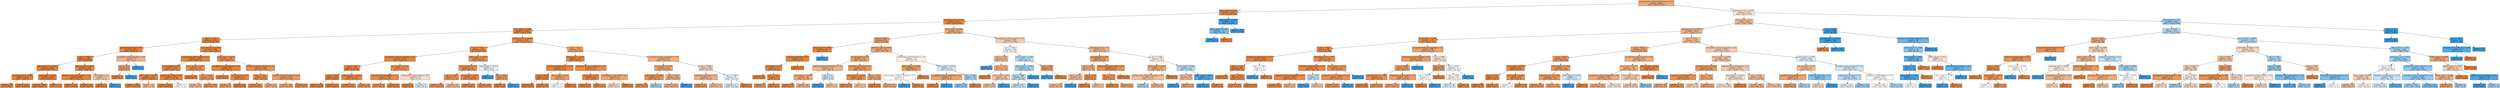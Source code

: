digraph Tree {
node [shape=box, style="filled", color="black"] ;
0 [label="marital_status_id_Married-civ-spouse <= 0.5\nsamples = 25849\nvalue = [19734, 6115]", fillcolor="#e58139b0"] ;
1 [label="delta_capital <= 3.24\nsamples = 13936\nvalue = [13033, 903]", fillcolor="#e58139ed"] ;
0 -> 1 [labeldistance=2.5, labelangle=45, headlabel="True"] ;
2 [label="education_num <= 1.331\nsamples = 13671\nvalue = [13029, 642]", fillcolor="#e58139f2"] ;
1 -> 2 ;
3 [label="hours_week <= 0.168\nsamples = 12924\nvalue = [12471, 453]", fillcolor="#e58139f6"] ;
2 -> 3 ;
4 [label="age <= -0.375\nsamples = 10357\nvalue = [10161, 196]", fillcolor="#e58139fa"] ;
3 -> 4 ;
5 [label="relationship_id_Wife <= 0.5\nsamples = 6071\nvalue = [6040, 31]", fillcolor="#e58139fe"] ;
4 -> 5 ;
6 [label="age <= -0.667\nsamples = 6064\nvalue = [6035, 29]", fillcolor="#e58139fe"] ;
5 -> 6 ;
7 [label="education_num <= -0.225\nsamples = 5066\nvalue = [5052, 14]", fillcolor="#e58139fe"] ;
6 -> 7 ;
8 [label="education_num <= -2.559\nsamples = 2502\nvalue = [2501, 1]", fillcolor="#e58139ff"] ;
7 -> 8 ;
9 [label="samples = 59\nvalue = [58, 1]", fillcolor="#e58139fb"] ;
8 -> 9 ;
10 [label="samples = 2443\nvalue = [2443, 0]", fillcolor="#e58139ff"] ;
8 -> 10 ;
11 [label="hours_week <= 0.006\nsamples = 2564\nvalue = [2551, 13]", fillcolor="#e58139fe"] ;
7 -> 11 ;
12 [label="samples = 2544\nvalue = [2532, 12]", fillcolor="#e58139fe"] ;
11 -> 12 ;
13 [label="samples = 20\nvalue = [19, 1]", fillcolor="#e58139f2"] ;
11 -> 13 ;
14 [label="delta_capital <= 3.079\nsamples = 998\nvalue = [983, 15]", fillcolor="#e58139fb"] ;
6 -> 14 ;
15 [label="education_level_id_Bachelors <= 0.5\nsamples = 995\nvalue = [981, 14]", fillcolor="#e58139fb"] ;
14 -> 15 ;
16 [label="samples = 843\nvalue = [835, 8]", fillcolor="#e58139fd"] ;
15 -> 16 ;
17 [label="samples = 152\nvalue = [146, 6]", fillcolor="#e58139f5"] ;
15 -> 17 ;
18 [label="sex_id_Male <= 0.5\nsamples = 3\nvalue = [2, 1]", fillcolor="#e581397f"] ;
14 -> 18 ;
19 [label="samples = 2\nvalue = [2, 0]", fillcolor="#e58139ff"] ;
18 -> 19 ;
20 [label="samples = 1\nvalue = [0, 1]", fillcolor="#399de5ff"] ;
18 -> 20 ;
21 [label="occupation_id_Prof-specialty <= 0.5\nsamples = 7\nvalue = [5, 2]", fillcolor="#e5813999"] ;
5 -> 21 ;
22 [label="age <= -0.63\nsamples = 6\nvalue = [5, 1]", fillcolor="#e58139cc"] ;
21 -> 22 ;
23 [label="samples = 5\nvalue = [5, 0]", fillcolor="#e58139ff"] ;
22 -> 23 ;
24 [label="samples = 1\nvalue = [0, 1]", fillcolor="#399de5ff"] ;
22 -> 24 ;
25 [label="samples = 1\nvalue = [0, 1]", fillcolor="#399de5ff"] ;
21 -> 25 ;
26 [label="education_num <= 0.553\nsamples = 4286\nvalue = [4121, 165]", fillcolor="#e58139f5"] ;
4 -> 26 ;
27 [label="occupation_id_Prof-specialty <= 0.5\nsamples = 3547\nvalue = [3456, 91]", fillcolor="#e58139f8"] ;
26 -> 27 ;
28 [label="sex_id_Female <= 0.5\nsamples = 3378\nvalue = [3305, 73]", fillcolor="#e58139f9"] ;
27 -> 28 ;
29 [label="delta_capital <= 3.079\nsamples = 1214\nvalue = [1168, 46]", fillcolor="#e58139f5"] ;
28 -> 29 ;
30 [label="samples = 1204\nvalue = [1161, 43]", fillcolor="#e58139f6"] ;
29 -> 30 ;
31 [label="samples = 10\nvalue = [7, 3]", fillcolor="#e5813992"] ;
29 -> 31 ;
32 [label="relationship_id_Wife <= 0.5\nsamples = 2164\nvalue = [2137, 27]", fillcolor="#e58139fc"] ;
28 -> 32 ;
33 [label="samples = 2162\nvalue = [2136, 26]", fillcolor="#e58139fc"] ;
32 -> 33 ;
34 [label="samples = 2\nvalue = [1, 1]", fillcolor="#e5813900"] ;
32 -> 34 ;
35 [label="hours_week <= -0.317\nsamples = 169\nvalue = [151, 18]", fillcolor="#e58139e1"] ;
27 -> 35 ;
36 [label="samples = 46\nvalue = [46, 0]", fillcolor="#e58139ff"] ;
35 -> 36 ;
37 [label="age <= -0.156\nsamples = 123\nvalue = [105, 18]", fillcolor="#e58139d3"] ;
35 -> 37 ;
38 [label="samples = 20\nvalue = [14, 6]", fillcolor="#e5813992"] ;
37 -> 38 ;
39 [label="samples = 103\nvalue = [91, 12]", fillcolor="#e58139dd"] ;
37 -> 39 ;
40 [label="hours_week <= -0.76\nsamples = 739\nvalue = [665, 74]", fillcolor="#e58139e3"] ;
26 -> 40 ;
41 [label="occupation_id_Prof-specialty <= 0.5\nsamples = 89\nvalue = [88, 1]", fillcolor="#e58139fc"] ;
40 -> 41 ;
42 [label="samples = 64\nvalue = [64, 0]", fillcolor="#e58139ff"] ;
41 -> 42 ;
43 [label="sex_id_Female <= 0.5\nsamples = 25\nvalue = [24, 1]", fillcolor="#e58139f4"] ;
41 -> 43 ;
44 [label="samples = 6\nvalue = [5, 1]", fillcolor="#e58139cc"] ;
43 -> 44 ;
45 [label="samples = 19\nvalue = [19, 0]", fillcolor="#e58139ff"] ;
43 -> 45 ;
46 [label="occupation_id_Prof-specialty <= 0.5\nsamples = 650\nvalue = [577, 73]", fillcolor="#e58139df"] ;
40 -> 46 ;
47 [label="age <= 1.521\nsamples = 474\nvalue = [430, 44]", fillcolor="#e58139e5"] ;
46 -> 47 ;
48 [label="samples = 447\nvalue = [410, 37]", fillcolor="#e58139e8"] ;
47 -> 48 ;
49 [label="samples = 27\nvalue = [20, 7]", fillcolor="#e58139a6"] ;
47 -> 49 ;
50 [label="marital_status_id_Divorced <= 0.5\nsamples = 176\nvalue = [147, 29]", fillcolor="#e58139cd"] ;
46 -> 50 ;
51 [label="samples = 109\nvalue = [84, 25]", fillcolor="#e58139b3"] ;
50 -> 51 ;
52 [label="samples = 67\nvalue = [63, 4]", fillcolor="#e58139ef"] ;
50 -> 52 ;
53 [label="education_num <= 0.942\nsamples = 2567\nvalue = [2310, 257]", fillcolor="#e58139e3"] ;
3 -> 53 ;
54 [label="age <= -0.01\nsamples = 1953\nvalue = [1825, 128]", fillcolor="#e58139ed"] ;
53 -> 54 ;
55 [label="occupation_id_Exec-managerial <= 0.5\nsamples = 1210\nvalue = [1167, 43]", fillcolor="#e58139f6"] ;
54 -> 55 ;
56 [label="age <= -0.74\nsamples = 1079\nvalue = [1050, 29]", fillcolor="#e58139f8"] ;
55 -> 56 ;
57 [label="age <= -1.032\nsamples = 547\nvalue = [543, 4]", fillcolor="#e58139fd"] ;
56 -> 57 ;
58 [label="samples = 323\nvalue = [323, 0]", fillcolor="#e58139ff"] ;
57 -> 58 ;
59 [label="samples = 224\nvalue = [220, 4]", fillcolor="#e58139fa"] ;
57 -> 59 ;
60 [label="education_num <= 0.164\nsamples = 532\nvalue = [507, 25]", fillcolor="#e58139f2"] ;
56 -> 60 ;
61 [label="samples = 457\nvalue = [441, 16]", fillcolor="#e58139f6"] ;
60 -> 61 ;
62 [label="samples = 75\nvalue = [66, 9]", fillcolor="#e58139dc"] ;
60 -> 62 ;
63 [label="hours_week <= 1.782\nsamples = 131\nvalue = [117, 14]", fillcolor="#e58139e0"] ;
55 -> 63 ;
64 [label="education_level_id_HS-grad <= 0.5\nsamples = 119\nvalue = [110, 9]", fillcolor="#e58139ea"] ;
63 -> 64 ;
65 [label="samples = 78\nvalue = [69, 9]", fillcolor="#e58139de"] ;
64 -> 65 ;
66 [label="samples = 41\nvalue = [41, 0]", fillcolor="#e58139ff"] ;
64 -> 66 ;
67 [label="relationship_id_Not-in-family <= 0.5\nsamples = 12\nvalue = [7, 5]", fillcolor="#e5813949"] ;
63 -> 67 ;
68 [label="samples = 3\nvalue = [3, 0]", fillcolor="#e58139ff"] ;
67 -> 68 ;
69 [label="samples = 9\nvalue = [4, 5]", fillcolor="#399de533"] ;
67 -> 69 ;
70 [label="delta_capital <= 3.075\nsamples = 743\nvalue = [658, 85]", fillcolor="#e58139de"] ;
54 -> 70 ;
71 [label="sex_id_Female <= 0.5\nsamples = 732\nvalue = [653, 79]", fillcolor="#e58139e0"] ;
70 -> 71 ;
72 [label="age <= 1.302\nsamples = 371\nvalue = [317, 54]", fillcolor="#e58139d4"] ;
71 -> 72 ;
73 [label="samples = 324\nvalue = [284, 40]", fillcolor="#e58139db"] ;
72 -> 73 ;
74 [label="samples = 47\nvalue = [33, 14]", fillcolor="#e5813993"] ;
72 -> 74 ;
75 [label="hours_week <= 0.733\nsamples = 361\nvalue = [336, 25]", fillcolor="#e58139ec"] ;
71 -> 75 ;
76 [label="samples = 172\nvalue = [165, 7]", fillcolor="#e58139f4"] ;
75 -> 76 ;
77 [label="samples = 189\nvalue = [171, 18]", fillcolor="#e58139e4"] ;
75 -> 77 ;
78 [label="delta_capital <= 3.117\nsamples = 11\nvalue = [5, 6]", fillcolor="#399de52a"] ;
70 -> 78 ;
79 [label="samples = 5\nvalue = [0, 5]", fillcolor="#399de5ff"] ;
78 -> 79 ;
80 [label="age <= 2.652\nsamples = 6\nvalue = [5, 1]", fillcolor="#e58139cc"] ;
78 -> 80 ;
81 [label="samples = 5\nvalue = [5, 0]", fillcolor="#e58139ff"] ;
80 -> 81 ;
82 [label="samples = 1\nvalue = [0, 1]", fillcolor="#399de5ff"] ;
80 -> 82 ;
83 [label="age <= -0.813\nsamples = 614\nvalue = [485, 129]", fillcolor="#e58139bb"] ;
53 -> 83 ;
84 [label="hours_week <= 1.378\nsamples = 162\nvalue = [156, 6]", fillcolor="#e58139f5"] ;
83 -> 84 ;
85 [label="workclass_id_Self-emp-inc <= 0.5\nsamples = 127\nvalue = [124, 3]", fillcolor="#e58139f9"] ;
84 -> 85 ;
86 [label="age <= -0.959\nsamples = 122\nvalue = [120, 2]", fillcolor="#e58139fb"] ;
85 -> 86 ;
87 [label="samples = 63\nvalue = [63, 0]", fillcolor="#e58139ff"] ;
86 -> 87 ;
88 [label="samples = 59\nvalue = [57, 2]", fillcolor="#e58139f6"] ;
86 -> 88 ;
89 [label="hours_week <= 0.571\nsamples = 5\nvalue = [4, 1]", fillcolor="#e58139bf"] ;
85 -> 89 ;
90 [label="samples = 2\nvalue = [1, 1]", fillcolor="#e5813900"] ;
89 -> 90 ;
91 [label="samples = 3\nvalue = [3, 0]", fillcolor="#e58139ff"] ;
89 -> 91 ;
92 [label="occupation_id_Exec-managerial <= 0.5\nsamples = 35\nvalue = [32, 3]", fillcolor="#e58139e7"] ;
84 -> 92 ;
93 [label="sex_id_Male <= 0.5\nsamples = 26\nvalue = [25, 1]", fillcolor="#e58139f5"] ;
92 -> 93 ;
94 [label="samples = 13\nvalue = [13, 0]", fillcolor="#e58139ff"] ;
93 -> 94 ;
95 [label="samples = 13\nvalue = [12, 1]", fillcolor="#e58139ea"] ;
93 -> 95 ;
96 [label="relationship_id_Own-child <= 0.5\nsamples = 9\nvalue = [7, 2]", fillcolor="#e58139b6"] ;
92 -> 96 ;
97 [label="samples = 5\nvalue = [3, 2]", fillcolor="#e5813955"] ;
96 -> 97 ;
98 [label="samples = 4\nvalue = [4, 0]", fillcolor="#e58139ff"] ;
96 -> 98 ;
99 [label="occupation_id_Exec-managerial <= 0.5\nsamples = 452\nvalue = [329, 123]", fillcolor="#e58139a0"] ;
83 -> 99 ;
100 [label="hours_week <= 0.571\nsamples = 314\nvalue = [244, 70]", fillcolor="#e58139b6"] ;
99 -> 100 ;
101 [label="delta_capital <= 3.079\nsamples = 93\nvalue = [82, 11]", fillcolor="#e58139dd"] ;
100 -> 101 ;
102 [label="samples = 90\nvalue = [81, 9]", fillcolor="#e58139e3"] ;
101 -> 102 ;
103 [label="samples = 3\nvalue = [1, 2]", fillcolor="#399de57f"] ;
101 -> 103 ;
104 [label="age <= 2.396\nsamples = 221\nvalue = [162, 59]", fillcolor="#e58139a2"] ;
100 -> 104 ;
105 [label="samples = 219\nvalue = [162, 57]", fillcolor="#e58139a5"] ;
104 -> 105 ;
106 [label="samples = 2\nvalue = [0, 2]", fillcolor="#399de5ff"] ;
104 -> 106 ;
107 [label="age <= 0.062\nsamples = 138\nvalue = [85, 53]", fillcolor="#e5813960"] ;
99 -> 107 ;
108 [label="workclass_id_Private <= 0.5\nsamples = 77\nvalue = [56, 21]", fillcolor="#e581399f"] ;
107 -> 108 ;
109 [label="samples = 18\nvalue = [16, 2]", fillcolor="#e58139df"] ;
108 -> 109 ;
110 [label="samples = 59\nvalue = [40, 19]", fillcolor="#e5813986"] ;
108 -> 110 ;
111 [label="age <= 1.448\nsamples = 61\nvalue = [29, 32]", fillcolor="#399de518"] ;
107 -> 111 ;
112 [label="samples = 57\nvalue = [25, 32]", fillcolor="#399de538"] ;
111 -> 112 ;
113 [label="samples = 4\nvalue = [4, 0]", fillcolor="#e58139ff"] ;
111 -> 113 ;
114 [label="hours_week <= 0.168\nsamples = 747\nvalue = [558, 189]", fillcolor="#e58139a9"] ;
2 -> 114 ;
115 [label="age <= -0.521\nsamples = 451\nvalue = [371, 80]", fillcolor="#e58139c8"] ;
114 -> 115 ;
116 [label="delta_capital <= 2.962\nsamples = 95\nvalue = [93, 2]", fillcolor="#e58139fa"] ;
115 -> 116 ;
117 [label="workclass_id_Private <= 0.5\nsamples = 94\nvalue = [93, 1]", fillcolor="#e58139fc"] ;
116 -> 117 ;
118 [label="sex_id_Male <= 0.5\nsamples = 33\nvalue = [32, 1]", fillcolor="#e58139f7"] ;
117 -> 118 ;
119 [label="samples = 16\nvalue = [16, 0]", fillcolor="#e58139ff"] ;
118 -> 119 ;
120 [label="age <= -0.813\nsamples = 17\nvalue = [16, 1]", fillcolor="#e58139ef"] ;
118 -> 120 ;
121 [label="samples = 8\nvalue = [7, 1]", fillcolor="#e58139db"] ;
120 -> 121 ;
122 [label="samples = 9\nvalue = [9, 0]", fillcolor="#e58139ff"] ;
120 -> 122 ;
123 [label="samples = 61\nvalue = [61, 0]", fillcolor="#e58139ff"] ;
117 -> 123 ;
124 [label="samples = 1\nvalue = [0, 1]", fillcolor="#399de5ff"] ;
116 -> 124 ;
125 [label="education_num <= 2.109\nsamples = 356\nvalue = [278, 78]", fillcolor="#e58139b7"] ;
115 -> 125 ;
126 [label="sex_id_Female <= 0.5\nsamples = 324\nvalue = [261, 63]", fillcolor="#e58139c1"] ;
125 -> 126 ;
127 [label="education_level_id_Prof-school <= 0.5\nsamples = 112\nvalue = [80, 32]", fillcolor="#e5813999"] ;
126 -> 127 ;
128 [label="hours_week <= -0.639\nsamples = 98\nvalue = [74, 24]", fillcolor="#e58139ac"] ;
127 -> 128 ;
129 [label="samples = 16\nvalue = [15, 1]", fillcolor="#e58139ee"] ;
128 -> 129 ;
130 [label="samples = 82\nvalue = [59, 23]", fillcolor="#e581399c"] ;
128 -> 130 ;
131 [label="age <= 0.5\nsamples = 14\nvalue = [6, 8]", fillcolor="#399de540"] ;
127 -> 131 ;
132 [label="samples = 5\nvalue = [0, 5]", fillcolor="#399de5ff"] ;
131 -> 132 ;
133 [label="samples = 9\nvalue = [6, 3]", fillcolor="#e581397f"] ;
131 -> 133 ;
134 [label="workclass_id_Private <= 0.5\nsamples = 212\nvalue = [181, 31]", fillcolor="#e58139d3"] ;
126 -> 134 ;
135 [label="delta_capital <= 3.079\nsamples = 108\nvalue = [99, 9]", fillcolor="#e58139e8"] ;
134 -> 135 ;
136 [label="samples = 105\nvalue = [97, 8]", fillcolor="#e58139ea"] ;
135 -> 136 ;
137 [label="samples = 3\nvalue = [2, 1]", fillcolor="#e581397f"] ;
135 -> 137 ;
138 [label="age <= -0.375\nsamples = 104\nvalue = [82, 22]", fillcolor="#e58139bb"] ;
134 -> 138 ;
139 [label="samples = 10\nvalue = [10, 0]", fillcolor="#e58139ff"] ;
138 -> 139 ;
140 [label="samples = 94\nvalue = [72, 22]", fillcolor="#e58139b1"] ;
138 -> 140 ;
141 [label="relationship_id_Not-in-family <= 0.5\nsamples = 32\nvalue = [17, 15]", fillcolor="#e581391e"] ;
125 -> 141 ;
142 [label="hours_week <= -1.124\nsamples = 7\nvalue = [6, 1]", fillcolor="#e58139d4"] ;
141 -> 142 ;
143 [label="marital_status_id_Never-married <= 0.5\nsamples = 2\nvalue = [1, 1]", fillcolor="#e5813900"] ;
142 -> 143 ;
144 [label="samples = 1\nvalue = [0, 1]", fillcolor="#399de5ff"] ;
143 -> 144 ;
145 [label="samples = 1\nvalue = [1, 0]", fillcolor="#e58139ff"] ;
143 -> 145 ;
146 [label="samples = 5\nvalue = [5, 0]", fillcolor="#e58139ff"] ;
142 -> 146 ;
147 [label="hours_week <= -0.397\nsamples = 25\nvalue = [11, 14]", fillcolor="#399de537"] ;
141 -> 147 ;
148 [label="occupation_id_Exec-managerial <= 0.5\nsamples = 5\nvalue = [4, 1]", fillcolor="#e58139bf"] ;
147 -> 148 ;
149 [label="samples = 4\nvalue = [4, 0]", fillcolor="#e58139ff"] ;
148 -> 149 ;
150 [label="samples = 1\nvalue = [0, 1]", fillcolor="#399de5ff"] ;
148 -> 150 ;
151 [label="age <= 1.849\nsamples = 20\nvalue = [7, 13]", fillcolor="#399de576"] ;
147 -> 151 ;
152 [label="samples = 18\nvalue = [5, 13]", fillcolor="#399de59d"] ;
151 -> 152 ;
153 [label="samples = 2\nvalue = [2, 0]", fillcolor="#e58139ff"] ;
151 -> 153 ;
154 [label="occupation_id_Prof-specialty <= 0.5\nsamples = 296\nvalue = [187, 109]", fillcolor="#e581396a"] ;
114 -> 154 ;
155 [label="age <= -0.083\nsamples = 109\nvalue = [53, 56]", fillcolor="#399de50e"] ;
154 -> 155 ;
156 [label="age <= -1.032\nsamples = 36\nvalue = [25, 11]", fillcolor="#e581398f"] ;
155 -> 156 ;
157 [label="samples = 1\nvalue = [0, 1]", fillcolor="#399de5ff"] ;
156 -> 157 ;
158 [label="age <= -0.813\nsamples = 35\nvalue = [25, 10]", fillcolor="#e5813999"] ;
156 -> 158 ;
159 [label="samples = 6\nvalue = [6, 0]", fillcolor="#e58139ff"] ;
158 -> 159 ;
160 [label="hours_week <= 2.79\nsamples = 29\nvalue = [19, 10]", fillcolor="#e5813979"] ;
158 -> 160 ;
161 [label="samples = 28\nvalue = [19, 9]", fillcolor="#e5813986"] ;
160 -> 161 ;
162 [label="samples = 1\nvalue = [0, 1]", fillcolor="#399de5ff"] ;
160 -> 162 ;
163 [label="hours_week <= 2.468\nsamples = 73\nvalue = [28, 45]", fillcolor="#399de560"] ;
155 -> 163 ;
164 [label="delta_capital <= 2.943\nsamples = 67\nvalue = [23, 44]", fillcolor="#399de57a"] ;
163 -> 164 ;
165 [label="age <= 1.266\nsamples = 61\nvalue = [23, 38]", fillcolor="#399de565"] ;
164 -> 165 ;
166 [label="samples = 57\nvalue = [23, 34]", fillcolor="#399de552"] ;
165 -> 166 ;
167 [label="samples = 4\nvalue = [0, 4]", fillcolor="#399de5ff"] ;
165 -> 167 ;
168 [label="samples = 6\nvalue = [0, 6]", fillcolor="#399de5ff"] ;
164 -> 168 ;
169 [label="age <= 0.062\nsamples = 6\nvalue = [5, 1]", fillcolor="#e58139cc"] ;
163 -> 169 ;
170 [label="samples = 1\nvalue = [0, 1]", fillcolor="#399de5ff"] ;
169 -> 170 ;
171 [label="samples = 5\nvalue = [5, 0]", fillcolor="#e58139ff"] ;
169 -> 171 ;
172 [label="education_num <= 1.72\nsamples = 187\nvalue = [134, 53]", fillcolor="#e581399a"] ;
154 -> 172 ;
173 [label="sex_id_Female <= 0.5\nsamples = 111\nvalue = [93, 18]", fillcolor="#e58139ce"] ;
172 -> 173 ;
174 [label="age <= 0.646\nsamples = 46\nvalue = [34, 12]", fillcolor="#e58139a5"] ;
173 -> 174 ;
175 [label="age <= 0.573\nsamples = 36\nvalue = [25, 11]", fillcolor="#e581398f"] ;
174 -> 175 ;
176 [label="samples = 35\nvalue = [25, 10]", fillcolor="#e5813999"] ;
175 -> 176 ;
177 [label="samples = 1\nvalue = [0, 1]", fillcolor="#399de5ff"] ;
175 -> 177 ;
178 [label="age <= 2.178\nsamples = 10\nvalue = [9, 1]", fillcolor="#e58139e3"] ;
174 -> 178 ;
179 [label="samples = 7\nvalue = [7, 0]", fillcolor="#e58139ff"] ;
178 -> 179 ;
180 [label="samples = 3\nvalue = [2, 1]", fillcolor="#e581397f"] ;
178 -> 180 ;
181 [label="relationship_id_Unmarried <= 0.5\nsamples = 65\nvalue = [59, 6]", fillcolor="#e58139e5"] ;
173 -> 181 ;
182 [label="age <= -0.375\nsamples = 46\nvalue = [40, 6]", fillcolor="#e58139d9"] ;
181 -> 182 ;
183 [label="samples = 13\nvalue = [13, 0]", fillcolor="#e58139ff"] ;
182 -> 183 ;
184 [label="samples = 33\nvalue = [27, 6]", fillcolor="#e58139c6"] ;
182 -> 184 ;
185 [label="samples = 19\nvalue = [19, 0]", fillcolor="#e58139ff"] ;
181 -> 185 ;
186 [label="age <= -0.448\nsamples = 76\nvalue = [41, 35]", fillcolor="#e5813925"] ;
172 -> 186 ;
187 [label="hours_week <= 2.185\nsamples = 31\nvalue = [24, 7]", fillcolor="#e58139b5"] ;
186 -> 187 ;
188 [label="marital_status_id_Never-married <= 0.5\nsamples = 22\nvalue = [15, 7]", fillcolor="#e5813988"] ;
187 -> 188 ;
189 [label="samples = 3\nvalue = [1, 2]", fillcolor="#399de57f"] ;
188 -> 189 ;
190 [label="samples = 19\nvalue = [14, 5]", fillcolor="#e58139a4"] ;
188 -> 190 ;
191 [label="samples = 9\nvalue = [9, 0]", fillcolor="#e58139ff"] ;
187 -> 191 ;
192 [label="hours_week <= 0.854\nsamples = 45\nvalue = [17, 28]", fillcolor="#399de564"] ;
186 -> 192 ;
193 [label="age <= -0.266\nsamples = 22\nvalue = [15, 7]", fillcolor="#e5813988"] ;
192 -> 193 ;
194 [label="samples = 3\nvalue = [0, 3]", fillcolor="#399de5ff"] ;
193 -> 194 ;
195 [label="samples = 19\nvalue = [15, 4]", fillcolor="#e58139bb"] ;
193 -> 195 ;
196 [label="delta_capital <= 1.093\nsamples = 23\nvalue = [2, 21]", fillcolor="#399de5e7"] ;
192 -> 196 ;
197 [label="samples = 21\nvalue = [0, 21]", fillcolor="#399de5ff"] ;
196 -> 197 ;
198 [label="samples = 2\nvalue = [2, 0]", fillcolor="#e58139ff"] ;
196 -> 198 ;
199 [label="delta_capital <= 3.304\nsamples = 265\nvalue = [4, 261]", fillcolor="#399de5fb"] ;
1 -> 199 ;
200 [label="delta_capital <= 3.261\nsamples = 17\nvalue = [4, 13]", fillcolor="#399de5b1"] ;
199 -> 200 ;
201 [label="samples = 13\nvalue = [0, 13]", fillcolor="#399de5ff"] ;
200 -> 201 ;
202 [label="samples = 4\nvalue = [4, 0]", fillcolor="#e58139ff"] ;
200 -> 202 ;
203 [label="samples = 248\nvalue = [0, 248]", fillcolor="#399de5ff"] ;
199 -> 203 ;
204 [label="education_num <= 0.553\nsamples = 11913\nvalue = [6701, 5212]", fillcolor="#e5813939"] ;
0 -> 204 [labeldistance=2.5, labelangle=-45, headlabel="False"] ;
205 [label="delta_capital <= 3.11\nsamples = 8083\nvalue = [5517, 2566]", fillcolor="#e5813988"] ;
204 -> 205 ;
206 [label="education_num <= -0.614\nsamples = 7685\nvalue = [5508, 2177]", fillcolor="#e581399a"] ;
205 -> 206 ;
207 [label="hours_week <= 0.006\nsamples = 1326\nvalue = [1191, 135]", fillcolor="#e58139e2"] ;
206 -> 207 ;
208 [label="age <= -0.083\nsamples = 987\nvalue = [918, 69]", fillcolor="#e58139ec"] ;
207 -> 208 ;
209 [label="workclass_id_Self-emp-inc <= 0.5\nsamples = 338\nvalue = [326, 12]", fillcolor="#e58139f6"] ;
208 -> 209 ;
210 [label="age <= -1.032\nsamples = 336\nvalue = [325, 11]", fillcolor="#e58139f6"] ;
209 -> 210 ;
211 [label="samples = 55\nvalue = [55, 0]", fillcolor="#e58139ff"] ;
210 -> 211 ;
212 [label="age <= -0.448\nsamples = 281\nvalue = [270, 11]", fillcolor="#e58139f5"] ;
210 -> 212 ;
213 [label="samples = 154\nvalue = [145, 9]", fillcolor="#e58139ef"] ;
212 -> 213 ;
214 [label="samples = 127\nvalue = [125, 2]", fillcolor="#e58139fb"] ;
212 -> 214 ;
215 [label="age <= -0.485\nsamples = 2\nvalue = [1, 1]", fillcolor="#e5813900"] ;
209 -> 215 ;
216 [label="samples = 1\nvalue = [0, 1]", fillcolor="#399de5ff"] ;
215 -> 216 ;
217 [label="samples = 1\nvalue = [1, 0]", fillcolor="#e58139ff"] ;
215 -> 217 ;
218 [label="education_num <= -1.781\nsamples = 649\nvalue = [592, 57]", fillcolor="#e58139e6"] ;
208 -> 218 ;
219 [label="workclass_id_Self-emp-inc <= 0.5\nsamples = 371\nvalue = [349, 22]", fillcolor="#e58139ef"] ;
218 -> 219 ;
220 [label="occupation_id_Exec-managerial <= 0.5\nsamples = 366\nvalue = [347, 19]", fillcolor="#e58139f1"] ;
219 -> 220 ;
221 [label="samples = 355\nvalue = [339, 16]", fillcolor="#e58139f3"] ;
220 -> 221 ;
222 [label="samples = 11\nvalue = [8, 3]", fillcolor="#e581399f"] ;
220 -> 222 ;
223 [label="age <= 1.157\nsamples = 5\nvalue = [2, 3]", fillcolor="#399de555"] ;
219 -> 223 ;
224 [label="samples = 2\nvalue = [0, 2]", fillcolor="#399de5ff"] ;
223 -> 224 ;
225 [label="samples = 3\nvalue = [2, 1]", fillcolor="#e581397f"] ;
223 -> 225 ;
226 [label="delta_capital <= 3.035\nsamples = 278\nvalue = [243, 35]", fillcolor="#e58139da"] ;
218 -> 226 ;
227 [label="occupation_id_Prof-specialty <= 0.5\nsamples = 276\nvalue = [243, 33]", fillcolor="#e58139dc"] ;
226 -> 227 ;
228 [label="samples = 275\nvalue = [243, 32]", fillcolor="#e58139dd"] ;
227 -> 228 ;
229 [label="samples = 1\nvalue = [0, 1]", fillcolor="#399de5ff"] ;
227 -> 229 ;
230 [label="samples = 2\nvalue = [0, 2]", fillcolor="#399de5ff"] ;
226 -> 230 ;
231 [label="occupation_id_Exec-managerial <= 0.5\nsamples = 339\nvalue = [273, 66]", fillcolor="#e58139c1"] ;
207 -> 231 ;
232 [label="relationship_id_Not-in-family <= 0.5\nsamples = 306\nvalue = [254, 52]", fillcolor="#e58139cb"] ;
231 -> 232 ;
233 [label="age <= -0.229\nsamples = 305\nvalue = [254, 51]", fillcolor="#e58139cc"] ;
232 -> 233 ;
234 [label="education_num <= -1.781\nsamples = 94\nvalue = [85, 9]", fillcolor="#e58139e4"] ;
233 -> 234 ;
235 [label="samples = 30\nvalue = [30, 0]", fillcolor="#e58139ff"] ;
234 -> 235 ;
236 [label="samples = 64\nvalue = [55, 9]", fillcolor="#e58139d5"] ;
234 -> 236 ;
237 [label="relationship_id_Own-child <= 0.5\nsamples = 211\nvalue = [169, 42]", fillcolor="#e58139c0"] ;
233 -> 237 ;
238 [label="samples = 210\nvalue = [169, 41]", fillcolor="#e58139c1"] ;
237 -> 238 ;
239 [label="samples = 1\nvalue = [0, 1]", fillcolor="#399de5ff"] ;
237 -> 239 ;
240 [label="samples = 1\nvalue = [0, 1]", fillcolor="#399de5ff"] ;
232 -> 240 ;
241 [label="age <= 0.281\nsamples = 33\nvalue = [19, 14]", fillcolor="#e5813943"] ;
231 -> 241 ;
242 [label="age <= -0.63\nsamples = 8\nvalue = [7, 1]", fillcolor="#e58139db"] ;
241 -> 242 ;
243 [label="age <= -0.813\nsamples = 2\nvalue = [1, 1]", fillcolor="#e5813900"] ;
242 -> 243 ;
244 [label="samples = 1\nvalue = [1, 0]", fillcolor="#e58139ff"] ;
243 -> 244 ;
245 [label="samples = 1\nvalue = [0, 1]", fillcolor="#399de5ff"] ;
243 -> 245 ;
246 [label="samples = 6\nvalue = [6, 0]", fillcolor="#e58139ff"] ;
242 -> 246 ;
247 [label="age <= 2.178\nsamples = 25\nvalue = [12, 13]", fillcolor="#399de514"] ;
241 -> 247 ;
248 [label="age <= 1.448\nsamples = 23\nvalue = [12, 11]", fillcolor="#e5813915"] ;
247 -> 248 ;
249 [label="samples = 20\nvalue = [9, 11]", fillcolor="#399de52e"] ;
248 -> 249 ;
250 [label="samples = 3\nvalue = [3, 0]", fillcolor="#e58139ff"] ;
248 -> 250 ;
251 [label="samples = 2\nvalue = [0, 2]", fillcolor="#399de5ff"] ;
247 -> 251 ;
252 [label="age <= -0.375\nsamples = 6359\nvalue = [4317, 2042]", fillcolor="#e5813986"] ;
206 -> 252 ;
253 [label="age <= -0.667\nsamples = 1749\nvalue = [1402, 347]", fillcolor="#e58139c0"] ;
252 -> 253 ;
254 [label="age <= -1.105\nsamples = 932\nvalue = [800, 132]", fillcolor="#e58139d5"] ;
253 -> 254 ;
255 [label="hours_week <= 0.168\nsamples = 181\nvalue = [173, 8]", fillcolor="#e58139f3"] ;
254 -> 255 ;
256 [label="age <= -1.177\nsamples = 139\nvalue = [135, 4]", fillcolor="#e58139f7"] ;
255 -> 256 ;
257 [label="samples = 88\nvalue = [87, 1]", fillcolor="#e58139fc"] ;
256 -> 257 ;
258 [label="samples = 51\nvalue = [48, 3]", fillcolor="#e58139ef"] ;
256 -> 258 ;
259 [label="hours_week <= 0.248\nsamples = 42\nvalue = [38, 4]", fillcolor="#e58139e4"] ;
255 -> 259 ;
260 [label="samples = 2\nvalue = [1, 1]", fillcolor="#e5813900"] ;
259 -> 260 ;
261 [label="samples = 40\nvalue = [37, 3]", fillcolor="#e58139ea"] ;
259 -> 261 ;
262 [label="delta_capital <= 3.035\nsamples = 751\nvalue = [627, 124]", fillcolor="#e58139cd"] ;
254 -> 262 ;
263 [label="education_num <= -0.225\nsamples = 744\nvalue = [624, 120]", fillcolor="#e58139ce"] ;
262 -> 263 ;
264 [label="samples = 453\nvalue = [393, 60]", fillcolor="#e58139d8"] ;
263 -> 264 ;
265 [label="samples = 291\nvalue = [231, 60]", fillcolor="#e58139bd"] ;
263 -> 265 ;
266 [label="delta_capital <= 3.077\nsamples = 7\nvalue = [3, 4]", fillcolor="#399de540"] ;
262 -> 266 ;
267 [label="samples = 4\nvalue = [0, 4]", fillcolor="#399de5ff"] ;
266 -> 267 ;
268 [label="samples = 3\nvalue = [3, 0]", fillcolor="#e58139ff"] ;
266 -> 268 ;
269 [label="occupation_id_Other-service <= 0.5\nsamples = 817\nvalue = [602, 215]", fillcolor="#e58139a4"] ;
253 -> 269 ;
270 [label="hours_week <= 0.571\nsamples = 769\nvalue = [555, 214]", fillcolor="#e581399d"] ;
269 -> 270 ;
271 [label="occupation_id_Exec-managerial <= 0.5\nsamples = 556\nvalue = [422, 134]", fillcolor="#e58139ae"] ;
270 -> 271 ;
272 [label="samples = 520\nvalue = [402, 118]", fillcolor="#e58139b4"] ;
271 -> 272 ;
273 [label="samples = 36\nvalue = [20, 16]", fillcolor="#e5813933"] ;
271 -> 273 ;
274 [label="hours_week <= 3.073\nsamples = 213\nvalue = [133, 80]", fillcolor="#e5813966"] ;
270 -> 274 ;
275 [label="samples = 202\nvalue = [130, 72]", fillcolor="#e5813972"] ;
274 -> 275 ;
276 [label="samples = 11\nvalue = [3, 8]", fillcolor="#399de59f"] ;
274 -> 276 ;
277 [label="delta_capital <= 2.834\nsamples = 48\nvalue = [47, 1]", fillcolor="#e58139fa"] ;
269 -> 277 ;
278 [label="samples = 47\nvalue = [47, 0]", fillcolor="#e58139ff"] ;
277 -> 278 ;
279 [label="samples = 1\nvalue = [0, 1]", fillcolor="#399de5ff"] ;
277 -> 279 ;
280 [label="occupation_id_Exec-managerial <= 0.5\nsamples = 4610\nvalue = [2915, 1695]", fillcolor="#e581396b"] ;
252 -> 280 ;
281 [label="hours_week <= -0.478\nsamples = 4010\nvalue = [2644, 1366]", fillcolor="#e581397b"] ;
280 -> 281 ;
282 [label="education_num <= -0.225\nsamples = 355\nvalue = [300, 55]", fillcolor="#e58139d0"] ;
281 -> 282 ;
283 [label="relationship_id_Husband <= 0.5\nsamples = 241\nvalue = [214, 27]", fillcolor="#e58139df"] ;
282 -> 283 ;
284 [label="samples = 68\nvalue = [53, 15]", fillcolor="#e58139b7"] ;
283 -> 284 ;
285 [label="samples = 173\nvalue = [161, 12]", fillcolor="#e58139ec"] ;
283 -> 285 ;
286 [label="age <= 0.135\nsamples = 114\nvalue = [86, 28]", fillcolor="#e58139ac"] ;
282 -> 286 ;
287 [label="samples = 23\nvalue = [14, 9]", fillcolor="#e581395b"] ;
286 -> 287 ;
288 [label="samples = 91\nvalue = [72, 19]", fillcolor="#e58139bc"] ;
286 -> 288 ;
289 [label="education_level_id_HS-grad <= 0.5\nsamples = 3655\nvalue = [2344, 1311]", fillcolor="#e5813970"] ;
281 -> 289 ;
290 [label="delta_capital <= 3.073\nsamples = 1412\nvalue = [809, 603]", fillcolor="#e5813941"] ;
289 -> 290 ;
291 [label="samples = 1395\nvalue = [792, 603]", fillcolor="#e581393d"] ;
290 -> 291 ;
292 [label="samples = 17\nvalue = [17, 0]", fillcolor="#e58139ff"] ;
290 -> 292 ;
293 [label="age <= 0.354\nsamples = 2243\nvalue = [1535, 708]", fillcolor="#e5813989"] ;
289 -> 293 ;
294 [label="samples = 953\nvalue = [700, 253]", fillcolor="#e58139a3"] ;
293 -> 294 ;
295 [label="samples = 1290\nvalue = [835, 455]", fillcolor="#e5813974"] ;
293 -> 295 ;
296 [label="hours_week <= -0.397\nsamples = 600\nvalue = [271, 329]", fillcolor="#399de52d"] ;
280 -> 296 ;
297 [label="sex_id_Female <= 0.5\nsamples = 53\nvalue = [36, 17]", fillcolor="#e5813987"] ;
296 -> 297 ;
298 [label="workclass_id_Self-emp-inc <= 0.5\nsamples = 42\nvalue = [33, 9]", fillcolor="#e58139b9"] ;
297 -> 298 ;
299 [label="samples = 36\nvalue = [31, 5]", fillcolor="#e58139d6"] ;
298 -> 299 ;
300 [label="samples = 6\nvalue = [2, 4]", fillcolor="#399de57f"] ;
298 -> 300 ;
301 [label="workclass_id_Private <= 0.5\nsamples = 11\nvalue = [3, 8]", fillcolor="#399de59f"] ;
297 -> 301 ;
302 [label="samples = 5\nvalue = [3, 2]", fillcolor="#e5813955"] ;
301 -> 302 ;
303 [label="samples = 6\nvalue = [0, 6]", fillcolor="#399de5ff"] ;
301 -> 303 ;
304 [label="education_level_id_HS-grad <= 0.5\nsamples = 547\nvalue = [235, 312]", fillcolor="#399de53f"] ;
296 -> 304 ;
305 [label="workclass_id_Private <= 0.5\nsamples = 296\nvalue = [113, 183]", fillcolor="#399de562"] ;
304 -> 305 ;
306 [label="samples = 125\nvalue = [58, 67]", fillcolor="#399de522"] ;
305 -> 306 ;
307 [label="samples = 171\nvalue = [55, 116]", fillcolor="#399de586"] ;
305 -> 307 ;
308 [label="workclass_id_Self-emp-inc <= 0.5\nsamples = 251\nvalue = [122, 129]", fillcolor="#399de50e"] ;
304 -> 308 ;
309 [label="samples = 209\nvalue = [107, 102]", fillcolor="#e581390c"] ;
308 -> 309 ;
310 [label="samples = 42\nvalue = [15, 27]", fillcolor="#399de571"] ;
308 -> 310 ;
311 [label="age <= 1.594\nsamples = 398\nvalue = [9, 389]", fillcolor="#399de5f9"] ;
205 -> 311 ;
312 [label="education_num <= -3.337\nsamples = 356\nvalue = [1, 355]", fillcolor="#399de5fe"] ;
311 -> 312 ;
313 [label="samples = 1\nvalue = [1, 0]", fillcolor="#e58139ff"] ;
312 -> 313 ;
314 [label="samples = 355\nvalue = [0, 355]", fillcolor="#399de5ff"] ;
312 -> 314 ;
315 [label="occupation_id_Exec-managerial <= 0.5\nsamples = 42\nvalue = [8, 34]", fillcolor="#399de5c3"] ;
311 -> 315 ;
316 [label="delta_capital <= 3.378\nsamples = 28\nvalue = [8, 20]", fillcolor="#399de599"] ;
315 -> 316 ;
317 [label="hours_week <= 1.499\nsamples = 19\nvalue = [3, 16]", fillcolor="#399de5cf"] ;
316 -> 317 ;
318 [label="age <= 3.053\nsamples = 18\nvalue = [2, 16]", fillcolor="#399de5df"] ;
317 -> 318 ;
319 [label="hours_week <= -1.002\nsamples = 17\nvalue = [1, 16]", fillcolor="#399de5ef"] ;
318 -> 319 ;
320 [label="samples = 2\nvalue = [1, 1]", fillcolor="#e5813900"] ;
319 -> 320 ;
321 [label="samples = 15\nvalue = [0, 15]", fillcolor="#399de5ff"] ;
319 -> 321 ;
322 [label="samples = 1\nvalue = [1, 0]", fillcolor="#e58139ff"] ;
318 -> 322 ;
323 [label="samples = 1\nvalue = [1, 0]", fillcolor="#e58139ff"] ;
317 -> 323 ;
324 [label="delta_capital <= 3.472\nsamples = 9\nvalue = [5, 4]", fillcolor="#e5813933"] ;
316 -> 324 ;
325 [label="samples = 4\nvalue = [4, 0]", fillcolor="#e58139ff"] ;
324 -> 325 ;
326 [label="relationship_id_Husband <= 0.5\nsamples = 5\nvalue = [1, 4]", fillcolor="#399de5bf"] ;
324 -> 326 ;
327 [label="hours_week <= -1.245\nsamples = 2\nvalue = [1, 1]", fillcolor="#e5813900"] ;
326 -> 327 ;
328 [label="samples = 1\nvalue = [0, 1]", fillcolor="#399de5ff"] ;
327 -> 328 ;
329 [label="samples = 1\nvalue = [1, 0]", fillcolor="#e58139ff"] ;
327 -> 329 ;
330 [label="samples = 3\nvalue = [0, 3]", fillcolor="#399de5ff"] ;
326 -> 330 ;
331 [label="samples = 14\nvalue = [0, 14]", fillcolor="#399de5ff"] ;
315 -> 331 ;
332 [label="delta_capital <= 3.11\nsamples = 3830\nvalue = [1184, 2646]", fillcolor="#399de58d"] ;
204 -> 332 ;
333 [label="age <= -0.959\nsamples = 3214\nvalue = [1183, 2031]", fillcolor="#399de56a"] ;
332 -> 333 ;
334 [label="age <= -1.032\nsamples = 81\nvalue = [63, 18]", fillcolor="#e58139b6"] ;
333 -> 334 ;
335 [label="education_level_id_Masters <= 0.5\nsamples = 49\nvalue = [43, 6]", fillcolor="#e58139db"] ;
334 -> 335 ;
336 [label="workclass_id_Self-emp-inc <= 0.5\nsamples = 48\nvalue = [43, 5]", fillcolor="#e58139e1"] ;
335 -> 336 ;
337 [label="age <= -1.105\nsamples = 46\nvalue = [42, 4]", fillcolor="#e58139e7"] ;
336 -> 337 ;
338 [label="samples = 14\nvalue = [14, 0]", fillcolor="#e58139ff"] ;
337 -> 338 ;
339 [label="hours_week <= -1.245\nsamples = 32\nvalue = [28, 4]", fillcolor="#e58139db"] ;
337 -> 339 ;
340 [label="samples = 2\nvalue = [1, 1]", fillcolor="#e5813900"] ;
339 -> 340 ;
341 [label="samples = 30\nvalue = [27, 3]", fillcolor="#e58139e3"] ;
339 -> 341 ;
342 [label="hours_week <= 0.168\nsamples = 2\nvalue = [1, 1]", fillcolor="#e5813900"] ;
336 -> 342 ;
343 [label="samples = 1\nvalue = [0, 1]", fillcolor="#399de5ff"] ;
342 -> 343 ;
344 [label="samples = 1\nvalue = [1, 0]", fillcolor="#e58139ff"] ;
342 -> 344 ;
345 [label="samples = 1\nvalue = [0, 1]", fillcolor="#399de5ff"] ;
335 -> 345 ;
346 [label="hours_week <= 0.168\nsamples = 32\nvalue = [20, 12]", fillcolor="#e5813966"] ;
334 -> 346 ;
347 [label="hours_week <= -0.115\nsamples = 22\nvalue = [16, 6]", fillcolor="#e581399f"] ;
346 -> 347 ;
348 [label="education_num <= 0.942\nsamples = 9\nvalue = [5, 4]", fillcolor="#e5813933"] ;
347 -> 348 ;
349 [label="samples = 2\nvalue = [0, 2]", fillcolor="#399de5ff"] ;
348 -> 349 ;
350 [label="relationship_id_Husband <= 0.5\nsamples = 7\nvalue = [5, 2]", fillcolor="#e5813999"] ;
348 -> 350 ;
351 [label="samples = 5\nvalue = [3, 2]", fillcolor="#e5813955"] ;
350 -> 351 ;
352 [label="samples = 2\nvalue = [2, 0]", fillcolor="#e58139ff"] ;
350 -> 352 ;
353 [label="relationship_id_Husband <= 0.5\nsamples = 13\nvalue = [11, 2]", fillcolor="#e58139d1"] ;
347 -> 353 ;
354 [label="samples = 5\nvalue = [5, 0]", fillcolor="#e58139ff"] ;
353 -> 354 ;
355 [label="education_level_id_Bachelors <= 0.5\nsamples = 8\nvalue = [6, 2]", fillcolor="#e58139aa"] ;
353 -> 355 ;
356 [label="samples = 2\nvalue = [2, 0]", fillcolor="#e58139ff"] ;
355 -> 356 ;
357 [label="samples = 6\nvalue = [4, 2]", fillcolor="#e581397f"] ;
355 -> 357 ;
358 [label="workclass_id_Private <= 0.5\nsamples = 10\nvalue = [4, 6]", fillcolor="#399de555"] ;
346 -> 358 ;
359 [label="samples = 1\nvalue = [1, 0]", fillcolor="#e58139ff"] ;
358 -> 359 ;
360 [label="hours_week <= 0.975\nsamples = 9\nvalue = [3, 6]", fillcolor="#399de57f"] ;
358 -> 360 ;
361 [label="hours_week <= 0.571\nsamples = 6\nvalue = [3, 3]", fillcolor="#e5813900"] ;
360 -> 361 ;
362 [label="samples = 4\nvalue = [1, 3]", fillcolor="#399de5aa"] ;
361 -> 362 ;
363 [label="samples = 2\nvalue = [2, 0]", fillcolor="#e58139ff"] ;
361 -> 363 ;
364 [label="samples = 3\nvalue = [0, 3]", fillcolor="#399de5ff"] ;
360 -> 364 ;
365 [label="hours_week <= -0.801\nsamples = 3133\nvalue = [1120, 2013]", fillcolor="#399de571"] ;
333 -> 365 ;
366 [label="relationship_id_Wife <= 0.5\nsamples = 227\nvalue = [134, 93]", fillcolor="#e581394e"] ;
365 -> 366 ;
367 [label="age <= 2.032\nsamples = 168\nvalue = [113, 55]", fillcolor="#e5813983"] ;
366 -> 367 ;
368 [label="age <= 0.208\nsamples = 130\nvalue = [81, 49]", fillcolor="#e5813965"] ;
367 -> 368 ;
369 [label="occupation_id_Prof-specialty <= 0.5\nsamples = 34\nvalue = [29, 5]", fillcolor="#e58139d3"] ;
368 -> 369 ;
370 [label="samples = 22\nvalue = [22, 0]", fillcolor="#e58139ff"] ;
369 -> 370 ;
371 [label="samples = 12\nvalue = [7, 5]", fillcolor="#e5813949"] ;
369 -> 371 ;
372 [label="age <= 0.792\nsamples = 96\nvalue = [52, 44]", fillcolor="#e5813927"] ;
368 -> 372 ;
373 [label="samples = 21\nvalue = [7, 14]", fillcolor="#399de57f"] ;
372 -> 373 ;
374 [label="samples = 75\nvalue = [45, 30]", fillcolor="#e5813955"] ;
372 -> 374 ;
375 [label="age <= 2.907\nsamples = 38\nvalue = [32, 6]", fillcolor="#e58139cf"] ;
367 -> 375 ;
376 [label="education_level_id_Doctorate <= 0.5\nsamples = 33\nvalue = [29, 4]", fillcolor="#e58139dc"] ;
375 -> 376 ;
377 [label="samples = 31\nvalue = [28, 3]", fillcolor="#e58139e4"] ;
376 -> 377 ;
378 [label="samples = 2\nvalue = [1, 1]", fillcolor="#e5813900"] ;
376 -> 378 ;
379 [label="age <= 3.199\nsamples = 5\nvalue = [3, 2]", fillcolor="#e5813955"] ;
375 -> 379 ;
380 [label="samples = 3\nvalue = [1, 2]", fillcolor="#399de57f"] ;
379 -> 380 ;
381 [label="samples = 2\nvalue = [2, 0]", fillcolor="#e58139ff"] ;
379 -> 381 ;
382 [label="age <= 1.084\nsamples = 59\nvalue = [21, 38]", fillcolor="#399de572"] ;
366 -> 382 ;
383 [label="age <= -0.448\nsamples = 50\nvalue = [15, 35]", fillcolor="#399de592"] ;
382 -> 383 ;
384 [label="occupation_id_Other-service <= 0.5\nsamples = 9\nvalue = [5, 4]", fillcolor="#e5813933"] ;
383 -> 384 ;
385 [label="samples = 8\nvalue = [5, 3]", fillcolor="#e5813966"] ;
384 -> 385 ;
386 [label="samples = 1\nvalue = [0, 1]", fillcolor="#399de5ff"] ;
384 -> 386 ;
387 [label="education_level_id_Bachelors <= 0.5\nsamples = 41\nvalue = [10, 31]", fillcolor="#399de5ad"] ;
383 -> 387 ;
388 [label="samples = 16\nvalue = [2, 14]", fillcolor="#399de5db"] ;
387 -> 388 ;
389 [label="samples = 25\nvalue = [8, 17]", fillcolor="#399de587"] ;
387 -> 389 ;
390 [label="age <= 1.594\nsamples = 9\nvalue = [6, 3]", fillcolor="#e581397f"] ;
382 -> 390 ;
391 [label="samples = 5\nvalue = [5, 0]", fillcolor="#e58139ff"] ;
390 -> 391 ;
392 [label="occupation_id_Prof-specialty <= 0.5\nsamples = 4\nvalue = [1, 3]", fillcolor="#399de5aa"] ;
390 -> 392 ;
393 [label="samples = 2\nvalue = [0, 2]", fillcolor="#399de5ff"] ;
392 -> 393 ;
394 [label="samples = 2\nvalue = [1, 1]", fillcolor="#e5813900"] ;
392 -> 394 ;
395 [label="delta_capital <= 2.914\nsamples = 2906\nvalue = [986, 1920]", fillcolor="#399de57c"] ;
365 -> 395 ;
396 [label="education_num <= 0.942\nsamples = 2854\nvalue = [946, 1908]", fillcolor="#399de581"] ;
395 -> 396 ;
397 [label="age <= -0.156\nsamples = 296\nvalue = [144, 152]", fillcolor="#399de50d"] ;
396 -> 397 ;
398 [label="hours_week <= 0.047\nsamples = 103\nvalue = [64, 39]", fillcolor="#e5813964"] ;
397 -> 398 ;
399 [label="samples = 57\nvalue = [40, 17]", fillcolor="#e5813993"] ;
398 -> 399 ;
400 [label="samples = 46\nvalue = [24, 22]", fillcolor="#e5813915"] ;
398 -> 400 ;
401 [label="workclass_id_Self-emp-inc <= 0.5\nsamples = 193\nvalue = [80, 113]", fillcolor="#399de54a"] ;
397 -> 401 ;
402 [label="samples = 179\nvalue = [78, 101]", fillcolor="#399de53a"] ;
401 -> 402 ;
403 [label="samples = 14\nvalue = [2, 12]", fillcolor="#399de5d4"] ;
401 -> 403 ;
404 [label="occupation_id_Other-service <= 0.5\nsamples = 2558\nvalue = [802, 1756]", fillcolor="#399de58b"] ;
396 -> 404 ;
405 [label="occupation_id_Exec-managerial <= 0.5\nsamples = 2528\nvalue = [780, 1748]", fillcolor="#399de58d"] ;
404 -> 405 ;
406 [label="samples = 1811\nvalue = [607, 1204]", fillcolor="#399de57e"] ;
405 -> 406 ;
407 [label="samples = 717\nvalue = [173, 544]", fillcolor="#399de5ae"] ;
405 -> 407 ;
408 [label="hours_week <= 0.168\nsamples = 30\nvalue = [22, 8]", fillcolor="#e58139a2"] ;
404 -> 408 ;
409 [label="samples = 24\nvalue = [20, 4]", fillcolor="#e58139cc"] ;
408 -> 409 ;
410 [label="samples = 6\nvalue = [2, 4]", fillcolor="#399de57f"] ;
408 -> 410 ;
411 [label="delta_capital <= 3.055\nsamples = 52\nvalue = [40, 12]", fillcolor="#e58139b3"] ;
395 -> 411 ;
412 [label="delta_capital <= 3.035\nsamples = 32\nvalue = [20, 12]", fillcolor="#e5813966"] ;
411 -> 412 ;
413 [label="samples = 19\nvalue = [19, 0]", fillcolor="#e58139ff"] ;
412 -> 413 ;
414 [label="education_level_id_Masters <= 0.5\nsamples = 13\nvalue = [1, 12]", fillcolor="#399de5ea"] ;
412 -> 414 ;
415 [label="samples = 10\nvalue = [0, 10]", fillcolor="#399de5ff"] ;
414 -> 415 ;
416 [label="samples = 3\nvalue = [1, 2]", fillcolor="#399de57f"] ;
414 -> 416 ;
417 [label="samples = 20\nvalue = [20, 0]", fillcolor="#e58139ff"] ;
411 -> 417 ;
418 [label="age <= 1.74\nsamples = 616\nvalue = [1, 615]", fillcolor="#399de5ff"] ;
332 -> 418 ;
419 [label="samples = 555\nvalue = [0, 555]", fillcolor="#399de5ff"] ;
418 -> 419 ;
420 [label="age <= 1.813\nsamples = 61\nvalue = [1, 60]", fillcolor="#399de5fb"] ;
418 -> 420 ;
421 [label="education_level_id_Masters <= 0.5\nsamples = 9\nvalue = [1, 8]", fillcolor="#399de5df"] ;
420 -> 421 ;
422 [label="samples = 8\nvalue = [0, 8]", fillcolor="#399de5ff"] ;
421 -> 422 ;
423 [label="samples = 1\nvalue = [1, 0]", fillcolor="#e58139ff"] ;
421 -> 423 ;
424 [label="samples = 52\nvalue = [0, 52]", fillcolor="#399de5ff"] ;
420 -> 424 ;
}